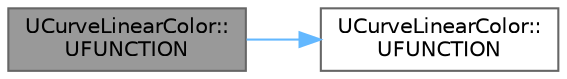 digraph "UCurveLinearColor::UFUNCTION"
{
 // INTERACTIVE_SVG=YES
 // LATEX_PDF_SIZE
  bgcolor="transparent";
  edge [fontname=Helvetica,fontsize=10,labelfontname=Helvetica,labelfontsize=10];
  node [fontname=Helvetica,fontsize=10,shape=box,height=0.2,width=0.4];
  rankdir="LR";
  Node1 [id="Node000001",label="UCurveLinearColor::\lUFUNCTION",height=0.2,width=0.4,color="gray40", fillcolor="grey60", style="filled", fontcolor="black",tooltip=" "];
  Node1 -> Node2 [id="edge1_Node000001_Node000002",color="steelblue1",style="solid",tooltip=" "];
  Node2 [id="Node000002",label="UCurveLinearColor::\lUFUNCTION",height=0.2,width=0.4,color="grey40", fillcolor="white", style="filled",URL="$d9/d7a/classUCurveLinearColor.html#a540090fb752400a96736363aba3a03d1",tooltip=" "];
}
